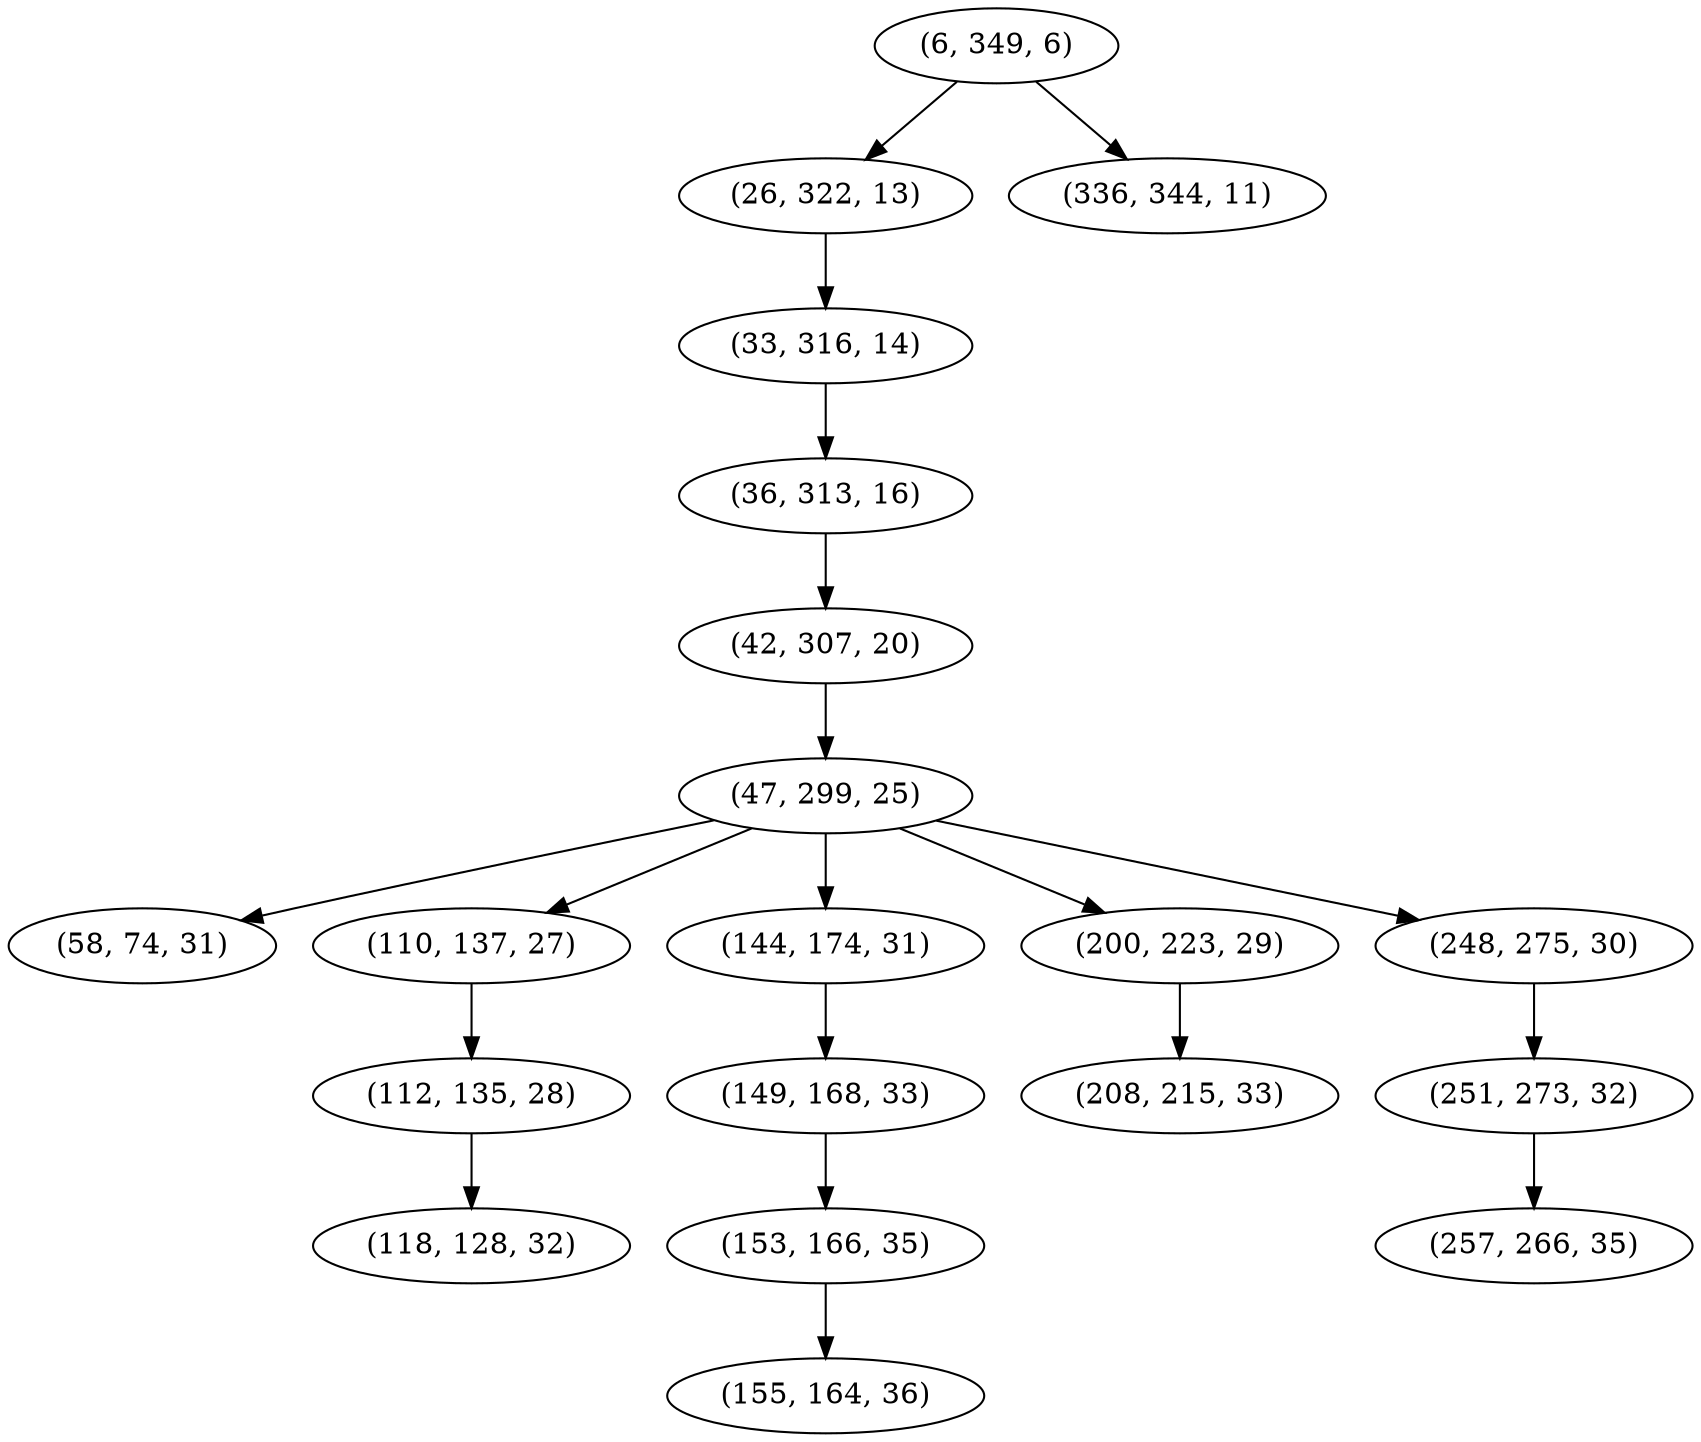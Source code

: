 digraph tree {
    "(6, 349, 6)";
    "(26, 322, 13)";
    "(33, 316, 14)";
    "(36, 313, 16)";
    "(42, 307, 20)";
    "(47, 299, 25)";
    "(58, 74, 31)";
    "(110, 137, 27)";
    "(112, 135, 28)";
    "(118, 128, 32)";
    "(144, 174, 31)";
    "(149, 168, 33)";
    "(153, 166, 35)";
    "(155, 164, 36)";
    "(200, 223, 29)";
    "(208, 215, 33)";
    "(248, 275, 30)";
    "(251, 273, 32)";
    "(257, 266, 35)";
    "(336, 344, 11)";
    "(6, 349, 6)" -> "(26, 322, 13)";
    "(6, 349, 6)" -> "(336, 344, 11)";
    "(26, 322, 13)" -> "(33, 316, 14)";
    "(33, 316, 14)" -> "(36, 313, 16)";
    "(36, 313, 16)" -> "(42, 307, 20)";
    "(42, 307, 20)" -> "(47, 299, 25)";
    "(47, 299, 25)" -> "(58, 74, 31)";
    "(47, 299, 25)" -> "(110, 137, 27)";
    "(47, 299, 25)" -> "(144, 174, 31)";
    "(47, 299, 25)" -> "(200, 223, 29)";
    "(47, 299, 25)" -> "(248, 275, 30)";
    "(110, 137, 27)" -> "(112, 135, 28)";
    "(112, 135, 28)" -> "(118, 128, 32)";
    "(144, 174, 31)" -> "(149, 168, 33)";
    "(149, 168, 33)" -> "(153, 166, 35)";
    "(153, 166, 35)" -> "(155, 164, 36)";
    "(200, 223, 29)" -> "(208, 215, 33)";
    "(248, 275, 30)" -> "(251, 273, 32)";
    "(251, 273, 32)" -> "(257, 266, 35)";
}
